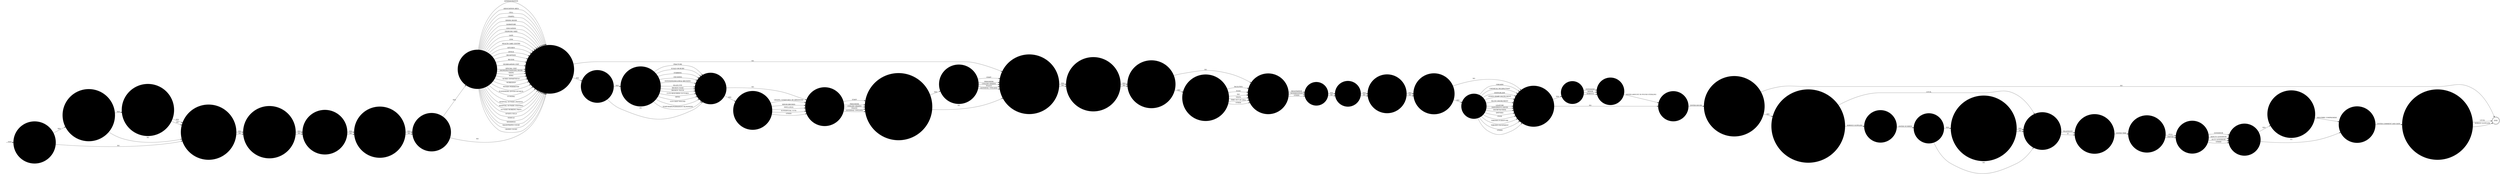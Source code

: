 digraph OLD_BARRICADE {  rankdir=LR;
  node [shape = circle];
  START_NODE [label="", shape=none];
  START_NODE -> 44439 [label = "start"];
  END_NODE [label="END", shape="doublecircle"];
  44174 [label = "Who was detained in outside hospital?", style="filled", color="#DDD"];
  44174 -> 45071 [label = "STAFF", style="filled", color="#DDD"];
  44174 -> 45071 [label = "PRISONERS", style="filled", color="#DDD"];
  44174 -> 45071 [label = "CIVILIAN GRADES", style="filled", color="#DDD"];
  44174 -> 45071 [label = "POLICE", style="filled", color="#DDD"];
  44174 -> 45071 [label = "EXTERNAL CIVILIANS", style="filled", color="#DDD"];
  44185 [label = "Has the prison service press office been informed?", style="filled", color="#DDD"];
  44185 -> 44263 [label = "YES", style="filled", color="#DDD"];
  44185 -> 44263 [label = "NO", style="filled", color="#DDD"];
  44191 [label = "Was a door jack used?", style="filled", color="#DDD"];
  44191 -> 44860 [label = "YES", style="filled", color="#DDD"];
  44191 -> 44860 [label = "NO", style="filled", color="#DDD"];
  44206 [label = "Was the system compromised?", style="filled", color="#DDD"];
  44206 -> 44987 [label = "YES", style="filled", color="#DDD"];
  44206 -> 44632 [label = "NO", style="filled", color="#DDD"];
  44222 [label = "Are any staff on sick leave as a result of this incident?", style="filled", color="#DDD"];
  44222 -> 44665 [label = "YES", style="filled", color="#DDD"];
  44222 -> 44665 [label = "NO", style="filled", color="#DDD"];
  44227 [label = "Was the telephone/it system shut down during the incident?", style="filled", color="#DDD"];
  44227 -> 44629 [label = "YES", style="filled", color="#DDD"];
  44227 -> END_NODE [label = "NO", style="filled", color="#DDD"];
  44263 [label = "Is the location of the incident known?", style="filled", color="#DDD"];
  44263 -> 44532 [label = "YES", style="filled", color="#DDD"];
  44263 -> 44938 [label = "NO", style="filled", color="#DDD"];
  44348 [label = "Describe the damage", style="filled", color="#DDD"];
  44348 -> 44413 [label = "EXTENSIVE", style="filled", color="#DDD"];
  44348 -> 44413 [label = "MINOR", style="filled", color="#DDD"];
  44348 -> 44413 [label = "SERIOUS", style="filled", color="#DDD"];
  44357 [label = "Is the incident the subject of a police investigation?", style="filled", color="#DDD"];
  44357 -> 44879 [label = "YES", style="filled", color="#DDD"];
  44357 -> 45086 [label = "NO", style="filled", color="#DDD"];
  44378 [label = "Was damage caused to prison property?", style="filled", color="#DDD"];
  44378 -> 44348 [label = "YES", style="filled", color="#DDD"];
  44378 -> 45171 [label = "NO", style="filled", color="#DDD"];
  44401 [label = "Was the keyword requested?", style="filled", color="#DDD"];
  44401 -> 44932 [label = "YES", style="filled", color="#DDD"];
  44401 -> 44530 [label = "NO", style="filled", color="#DDD"];
  44413 [label = "Estimated cost of damage", style="filled", color="#DDD"];
  44413 -> 45171 [label = "ENTER AMOUNT IN POUND STERLING", style="filled", color="#DDD"];
  44439 [label = "Were the police informed of the incident?", style="filled", color="#DDD"];
  44439 -> 44357 [label = "YES", style="filled", color="#DDD"];
  44439 -> 45086 [label = "NO", style="filled", color="#DDD"];
  44461 [label = "Describe weapons used", style="filled", color="#DDD"];
  44461 -> 44378 [label = "FIREARM", style="filled", color="#DDD"];
  44461 -> 44378 [label = "CHEMICAL INCAPACITANT", style="filled", color="#DDD"];
  44461 -> 44378 [label = "KNIFE/BLADE", style="filled", color="#DDD"];
  44461 -> 44378 [label = "OTHER SHARP INSTRUMENT", style="filled", color="#DDD"];
  44461 -> 44378 [label = "BLUNT INSTRUMENT", style="filled", color="#DDD"];
  44461 -> 44378 [label = "LIGATURE", style="filled", color="#DDD"];
  44461 -> 44378 [label = "DANGEROUS LIQUID", style="filled", color="#DDD"];
  44461 -> 44378 [label = "EXCRETA/URINE", style="filled", color="#DDD"];
  44461 -> 44378 [label = "SPITTING", style="filled", color="#DDD"];
  44461 -> 44378 [label = "FOOD", style="filled", color="#DDD"];
  44461 -> 44378 [label = "THROWN FURNITURE", style="filled", color="#DDD"];
  44461 -> 44378 [label = "THROWN EQUIPMENT", style="filled", color="#DDD"];
  44461 -> 44378 [label = "OTHER", style="filled", color="#DDD"];
  44482 [label = "Quote the vantive case number", style="filled", color="#DDD"];
  44482 -> 44401 [label = "ENTER NUMBER", style="filled", color="#DDD"];
  44492 [label = "Who authorised the shut down?", style="filled", color="#DDD"];
  44492 -> 44206 [label = "GOVERNOR", style="filled", color="#DDD"];
  44492 -> 44206 [label = "DEPUTY GOVERNOR", style="filled", color="#DDD"];
  44492 -> 44206 [label = "DUTY GOVERNOR", style="filled", color="#DDD"];
  44492 -> 44206 [label = "OTHER", style="filled", color="#DDD"];
  44505 [label = "Describe how the incident was resolved", style="filled", color="#DDD"];
  44505 -> 44191 [label = "NEGOTIATION", style="filled", color="#DDD"];
  44505 -> 44191 [label = "INTERVENTION", style="filled", color="#DDD"];
  44505 -> 44191 [label = "OTHER", style="filled", color="#DDD"];
  44515 [label = "Were weapons used by the perpetrator?", style="filled", color="#DDD"];
  44515 -> 44461 [label = "YES", style="filled", color="#DDD"];
  44515 -> 44378 [label = "NO", style="filled", color="#DDD"];
  44530 [label = "Indicate the nature of the shut down", style="filled", color="#DDD"];
  44530 -> 44666 [label = "TELEPHONY", style="filled", color="#DDD"];
  44530 -> 44666 [label = "IT", style="filled", color="#DDD"];
  44532 [label = "What was the location of the incident?", style="filled", color="#DDD"];
  44532 -> 44938 [label = "ADMINISTRATION", style="filled", color="#DDD"];
  44532 -> 44938 [label = "ASSOCIATION AREA", style="filled", color="#DDD"];
  44532 -> 44938 [label = "CELL", style="filled", color="#DDD"];
  44532 -> 44938 [label = "CHAPEL", style="filled", color="#DDD"];
  44532 -> 44938 [label = "DINING ROOM", style="filled", color="#DDD"];
  44532 -> 44938 [label = "DORMITORY", style="filled", color="#DDD"];
  44532 -> 44938 [label = "EDUCATION", style="filled", color="#DDD"];
  44532 -> 44938 [label = "EXERCISE YARD", style="filled", color="#DDD"];
  44532 -> 44938 [label = "GATE", style="filled", color="#DDD"];
  44532 -> 44938 [label = "GYM", style="filled", color="#DDD"];
  44532 -> 44938 [label = "HEALTH CARE CENTRE", style="filled", color="#DDD"];
  44532 -> 44938 [label = "KITCHEN", style="filled", color="#DDD"];
  44532 -> 44938 [label = "OFFICE", style="filled", color="#DDD"];
  44532 -> 44938 [label = "RECEPTION", style="filled", color="#DDD"];
  44532 -> 44938 [label = "RECESS", style="filled", color="#DDD"];
  44532 -> 44938 [label = "SEGREGATION UNIT", style="filled", color="#DDD"];
  44532 -> 44938 [label = "SPECIAL UNIT", style="filled", color="#DDD"];
  44532 -> 44938 [label = "SHOWERS/CHANGING ROOM", style="filled", color="#DDD"];
  44532 -> 44938 [label = "VISITS", style="filled", color="#DDD"];
  44532 -> 44938 [label = "WING", style="filled", color="#DDD"];
  44532 -> 44938 [label = "WORKS DEPARTMENT", style="filled", color="#DDD"];
  44532 -> 44938 [label = "WORKSHOP", style="filled", color="#DDD"];
  44532 -> 44938 [label = "WITHIN PERIMETER", style="filled", color="#DDD"];
  44532 -> 44938 [label = "ELSEWHERE (ENTER DETAILS)", style="filled", color="#DDD"];
  44532 -> 44938 [label = "FUNERAL", style="filled", color="#DDD"];
  44532 -> 44938 [label = "HOSPITAL OUTSIDE (PATIENT)", style="filled", color="#DDD"];
  44532 -> 44938 [label = "HOSPITAL OUTSIDE (VISITING)", style="filled", color="#DDD"];
  44532 -> 44938 [label = "OUTSIDE WORKING PARTY", style="filled", color="#DDD"];
  44532 -> 44938 [label = "SPORTS FIELD", style="filled", color="#DDD"];
  44532 -> 44938 [label = "VEHICLE", style="filled", color="#DDD"];
  44532 -> 44938 [label = "WEDDINGS", style="filled", color="#DDD"];
  44532 -> 44938 [label = "MAGISTRATES COURT", style="filled", color="#DDD"];
  44532 -> 44938 [label = "CROWN COURT", style="filled", color="#DDD"];
  44563 [label = "Enter description of person(s) injured", style="filled", color="#DDD"];
  44563 -> 44796 [label = "STAFF", style="filled", color="#DDD"];
  44563 -> 44796 [label = "PRISONERS", style="filled", color="#DDD"];
  44563 -> 44796 [label = "CIVILIAN GRADES", style="filled", color="#DDD"];
  44563 -> 44796 [label = "POLICE", style="filled", color="#DDD"];
  44563 -> 44796 [label = "EXTERNAL CIVILIANS", style="filled", color="#DDD"];
  44620 [label = "Was the system re-activated locally or by the it and t service supplier?", style="filled", color="#DDD"];
  44620 -> END_NODE [label = "LOCAL", style="filled", color="#DDD"];
  44620 -> END_NODE [label = "SERVICE SUPPLIER", style="filled", color="#DDD"];
  44629 [label = "Was the telephone/it system shut down locally or by the service supplier?", style="filled", color="#DDD"];
  44629 -> 44530 [label = "LOCAL", style="filled", color="#DDD"];
  44629 -> 44482 [label = "SERVICE SUPPLIER", style="filled", color="#DDD"];
  44632 [label = "When was the system re-activated?", style="filled", color="#DDD"];
  44632 -> 44620 [label = "ENTER COMMENT AND DATE", style="filled", color="#DDD"];
  44634 [label = "Which minor injuries were sustained?", style="filled", color="#DDD"];
  44634 -> 44563 [label = "GRAZES, SCRATCHES OR ABRASIONS", style="filled", color="#DDD"];
  44634 -> 44563 [label = "MINOR BRUISES", style="filled", color="#DDD"];
  44634 -> 44563 [label = "SWELLINGS", style="filled", color="#DDD"];
  44634 -> 44563 [label = "SUPERFICIAL CUTS", style="filled", color="#DDD"];
  44634 -> 44563 [label = "OTHER", style="filled", color="#DDD"];
  44665 [label = "Was there an apparent reason for the incident?", style="filled", color="#DDD"];
  44665 -> 44704 [label = "YES", style="filled", color="#DDD"];
  44665 -> 44505 [label = "NO", style="filled", color="#DDD"];
  44666 [label = "What time was the system shut down?", style="filled", color="#DDD"];
  44666 -> 44947 [label = "ENTER TIME", style="filled", color="#DDD"];
  44704 [label = "Describe the apparent reason for the incident", style="filled", color="#DDD"];
  44704 -> 44505 [label = "FACILITIES", style="filled", color="#DDD"];
  44704 -> 44505 [label = "FOOD", style="filled", color="#DDD"];
  44704 -> 44505 [label = "PAY", style="filled", color="#DDD"];
  44704 -> 44505 [label = "VISITS", style="filled", color="#DDD"];
  44704 -> 44505 [label = "TIME OUT OF CELL", style="filled", color="#DDD"];
  44704 -> 44505 [label = "OTHER", style="filled", color="#DDD"];
  44722 [label = "Which serious injuries were sustained?", style="filled", color="#DDD"];
  44722 -> 45083 [label = "FRACTURE", style="filled", color="#DDD"];
  44722 -> 45083 [label = "SCALD OR BURN", style="filled", color="#DDD"];
  44722 -> 45083 [label = "STABBING", style="filled", color="#DDD"];
  44722 -> 45083 [label = "CRUSHING", style="filled", color="#DDD"];
  44722 -> 45083 [label = "EXTENSIVE/MULTIPLE BRUISING", style="filled", color="#DDD"];
  44722 -> 45083 [label = "BLACK EYE", style="filled", color="#DDD"];
  44722 -> 45083 [label = "BROKEN NOSE", style="filled", color="#DDD"];
  44722 -> 45083 [label = "BROKEN TEETH", style="filled", color="#DDD"];
  44722 -> 45083 [label = "CUTS REQUIRING SUTURES", style="filled", color="#DDD"];
  44722 -> 45083 [label = "BITES", style="filled", color="#DDD"];
  44722 -> 45083 [label = "GUN SHOT WOUND", style="filled", color="#DDD"];
  44722 -> 45083 [label = "TEMPORARY/PERMANENT BLINDNESS", style="filled", color="#DDD"];
  44796 [label = "Did injuries result in detention in outside hospital as an in-patient?", style="filled", color="#DDD"];
  44796 -> 44174 [label = "YES", style="filled", color="#DDD"];
  44796 -> 45071 [label = "NO", style="filled", color="#DDD"];
  44816 [label = "Is the incident subject to a governor's adjudication?", style="filled", color="#DDD"];
  44816 -> 44914 [label = "YES", style="filled", color="#DDD"];
  44816 -> 44914 [label = "NO", style="filled", color="#DDD"];
  44860 [label = "Were water hoses used?", style="filled", color="#DDD"];
  44860 -> 45022 [label = "YES", style="filled", color="#DDD"];
  44860 -> 45022 [label = "NO", style="filled", color="#DDD"];
  44879 [label = "Has any prosecution taken place or is any pending?", style="filled", color="#DDD"];
  44879 -> 45086 [label = "YES", style="filled", color="#DDD"];
  44879 -> 45086 [label = "NO", style="filled", color="#DDD"];
  44914 [label = "Is there any media interest in this incident?", style="filled", color="#DDD"];
  44914 -> 44185 [label = "YES", style="filled", color="#DDD"];
  44914 -> 44185 [label = "NO", style="filled", color="#DDD"];
  44932 [label = "Has the service supplier been notified of a replacement keyword?", style="filled", color="#DDD"];
  44932 -> 44530 [label = "YES", style="filled", color="#DDD"];
  44932 -> 44530 [label = "NO", style="filled", color="#DDD"];
  44938 [label = "Were any injuries received during this incident?", style="filled", color="#DDD"];
  44938 -> 45075 [label = "YES", style="filled", color="#DDD"];
  44938 -> 45071 [label = "NO", style="filled", color="#DDD"];
  44947 [label = "Was this a full or partial shut down?", style="filled", color="#DDD"];
  44947 -> 44492 [label = "FULL", style="filled", color="#DDD"];
  44947 -> 44492 [label = "PARTIAL", style="filled", color="#DDD"];
  44987 [label = "Describe what was compromised and by whom", style="filled", color="#DDD"];
  44987 -> 44632 [label = "DESCRIBE COMPROMISE", style="filled", color="#DDD"];
  45022 [label = "Was control and restraints employed?", style="filled", color="#DDD"];
  45022 -> 44515 [label = "YES", style="filled", color="#DDD"];
  45022 -> 44515 [label = "NO", style="filled", color="#DDD"];
  45071 [label = "Are there any staff now off duty as a result of this incident?", style="filled", color="#DDD"];
  45071 -> 44222 [label = "YES", style="filled", color="#DDD"];
  45071 -> 44222 [label = "NO", style="filled", color="#DDD"];
  45075 [label = "Was a serious injury sustained?", style="filled", color="#DDD"];
  45075 -> 44722 [label = "YES", style="filled", color="#DDD"];
  45075 -> 45083 [label = "NO", style="filled", color="#DDD"];
  45083 [label = "Was a minor injury sustained?", style="filled", color="#DDD"];
  45083 -> 44634 [label = "YES", style="filled", color="#DDD"];
  45083 -> 44563 [label = "NO", style="filled", color="#DDD"];
  45086 [label = "Is the incident the subject of an internal investigation?", style="filled", color="#DDD"];
  45086 -> 44816 [label = "YES", style="filled", color="#DDD"];
  45086 -> 44816 [label = "NO", style="filled", color="#DDD"];
  45171 [label = "Duration of incident in hours", style="filled", color="#DDD"];
  45171 -> 44227 [label = "ENTER HOURS", style="filled", color="#DDD"];
}
